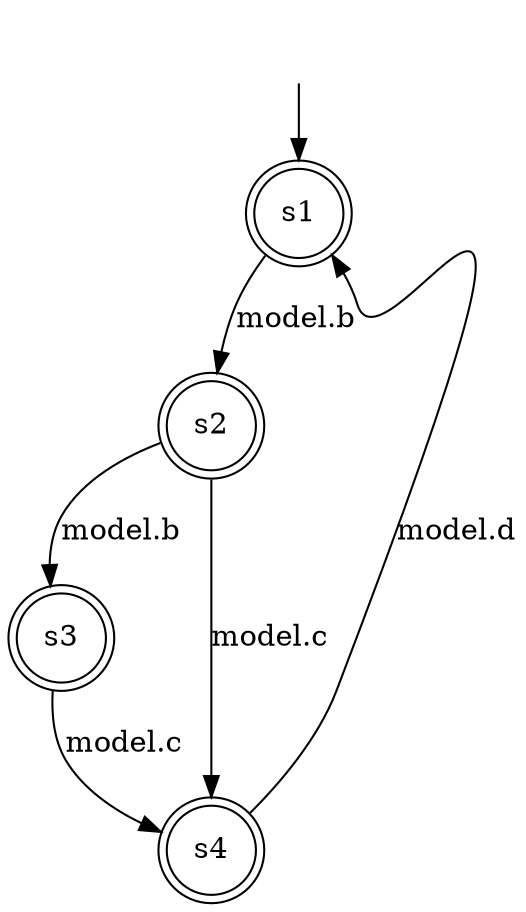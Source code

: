 digraph automaton {
	1 [label=<s1> shape="doublecircle"];
	2 [label=<s2> shape="doublecircle"];
	3 [label=<s3> shape="doublecircle"];
	4 [label=<s4> shape="doublecircle"];
	__init1 [label=<> shape="none"];
	__init1 -> 1;
	1 -> 2 [label=<model.b> id="1-0-2"];
	2 -> 3 [label=<model.b> id="2-0-3"];
	2 -> 4 [label=<model.c> id="2-1-4"];
	3 -> 4 [label=<model.c> id="3-0-4"];
	4 -> 1 [label=<model.d> id="4-0-1"];
}
